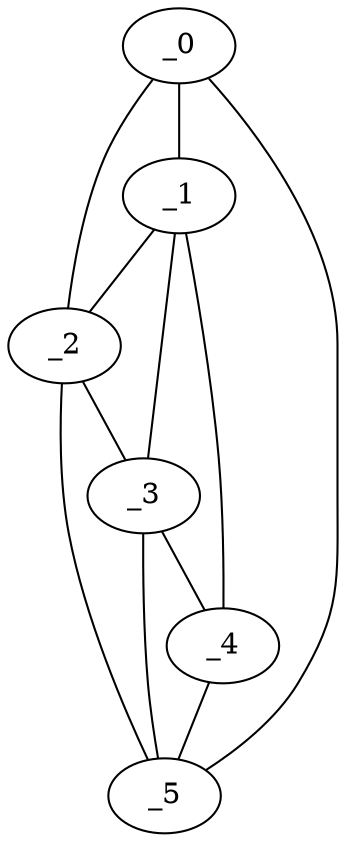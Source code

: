 graph "obj2__180.gxl" {
	_0	 [x=66,
		y=61];
	_1	 [x=76,
		y=6];
	_0 -- _1	 [valence=1];
	_2	 [x=82,
		y=20];
	_0 -- _2	 [valence=2];
	_5	 [x=90,
		y=8];
	_0 -- _5	 [valence=1];
	_1 -- _2	 [valence=2];
	_3	 [x=83,
		y=14];
	_1 -- _3	 [valence=2];
	_4	 [x=85,
		y=3];
	_1 -- _4	 [valence=1];
	_2 -- _3	 [valence=2];
	_2 -- _5	 [valence=2];
	_3 -- _4	 [valence=2];
	_3 -- _5	 [valence=2];
	_4 -- _5	 [valence=1];
}
